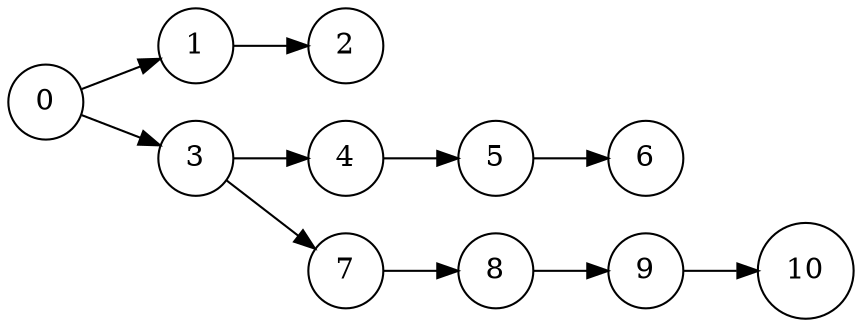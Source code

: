 digraph G {
        graph [rankdir="LR" rankdir="LR"];
        node [shape="circle"];
        0 [isInitial="true" kind="ACCEPTING" class="0"];
        1 [isInitial="false" kind="ACCEPTING" class="1"];
        2 [isInitial="false" kind="AVOID" class="2"];
        3 [isInitial="false" kind="ACCEPTING" class="3"];
        4 [isInitial="false" kind="ACCEPTING" class="4"];
        5 [isInitial="false" kind="ACCEPTING" class="5"];
        6 [isInitial="false" kind="ACCEPTING" class="3"];
        7 [isInitial="false" kind="ACCEPTING" class="7"];
        8 [isInitial="false" kind="ACCEPTING" class="9"];
        9 [isInitial="false" kind="ACCEPTING" class="10"];
        10 [isInitial="false" kind="ACCEPTING" class="11"];
        0 -> 1 [letter="0" index="0"];
        1 -> 2 [letter="0" index="1"];
        0 -> 3 [letter="1" index="2"];
        3 -> 4 [letter="0" index="3"];
        4 -> 5 [letter="1" index="4"];
        5 -> 6 [letter="1" index="11"];
        3 -> 7 [letter="1" index="17"];
        7 -> 8 [letter="0" index="18"];
        8 -> 9 [letter="0" index="19"];
        9 -> 10 [letter="0" index="20"];
}
